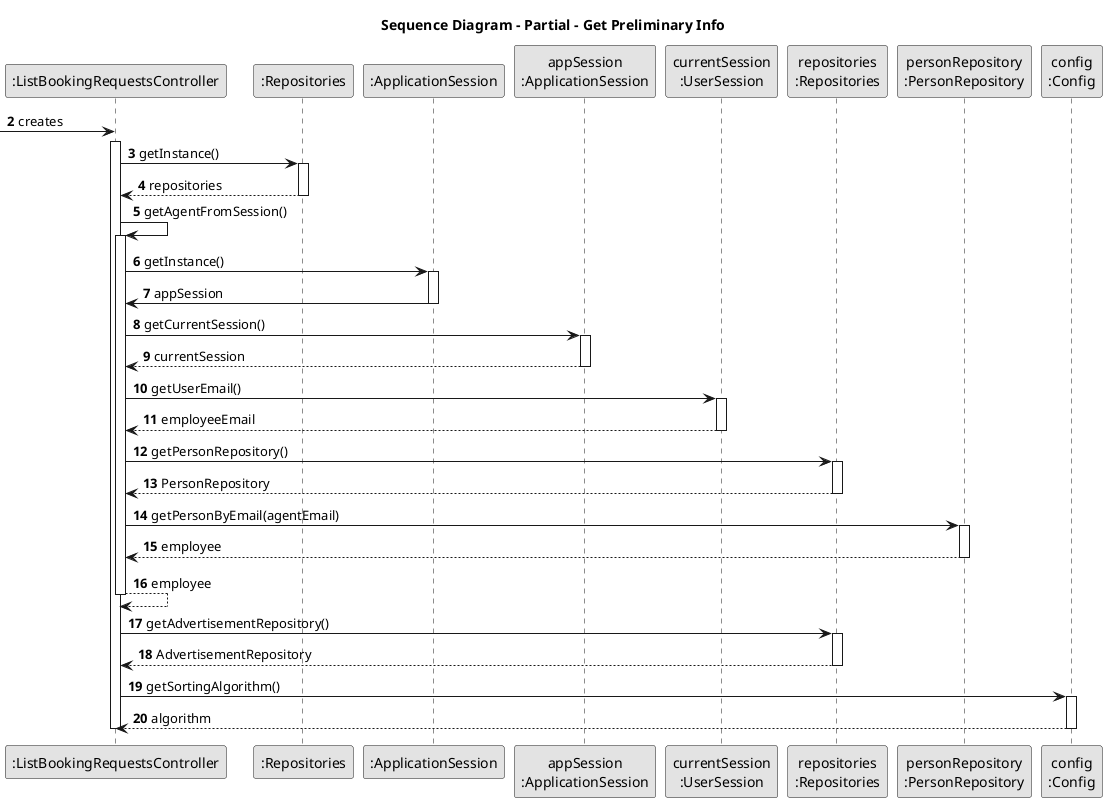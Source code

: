 @startuml Sequence Diagram Full - List Booking Request
skinparam monochrome true
skinparam packageStyle rectangle
skinparam shadowing false

title Sequence Diagram - Partial - Get Preliminary Info
autonumber

'hide footbox
participant ":ListBookingRequestsController" as CTRL
participant ":Repositories" as RepositorySingleton
participant ":ApplicationSession" as _APP
participant "appSession\n:ApplicationSession" as APP
participant "currentSession\n:UserSession" as SESSAO
participant "repositories\n:Repositories" as REPO
participant "personRepository\n:PersonRepository" as PR
participant "config\n:Config" as config

autonumber 2

-> CTRL** : creates
activate CTRL
    CTRL -> RepositorySingleton : getInstance()
    activate RepositorySingleton
        RepositorySingleton --> CTRL : repositories
    deactivate RepositorySingleton

    CTRL -> CTRL : getAgentFromSession()

        activate CTRL
            CTRL -> _APP : getInstance()
            activate _APP
                _APP -> CTRL: appSession
            deactivate _APP

            CTRL -> APP: getCurrentSession()
            activate APP
                APP --> CTRL: currentSession
            deactivate APP

            CTRL -> SESSAO: getUserEmail()
            activate SESSAO
                SESSAO --> CTRL: employeeEmail
            deactivate SESSAO

            CTRL -> REPO : getPersonRepository()
            activate REPO
                REPO --> CTRL : PersonRepository
            deactivate REPO
            CTRL -> PR : getPersonByEmail(agentEmail)
            activate PR
                PR --> CTRL : employee
            deactivate PR
        CTRL --> CTRL : employee
        deactivate CTRL

    CTRL -> REPO : getAdvertisementRepository()
    activate REPO
        REPO --> CTRL : AdvertisementRepository
    deactivate REPO

    CTRL -> config : getSortingAlgorithm()
    activate config
        config --> CTRL : algorithm
    deactivate config
    
deactivate CTRL

@enduml